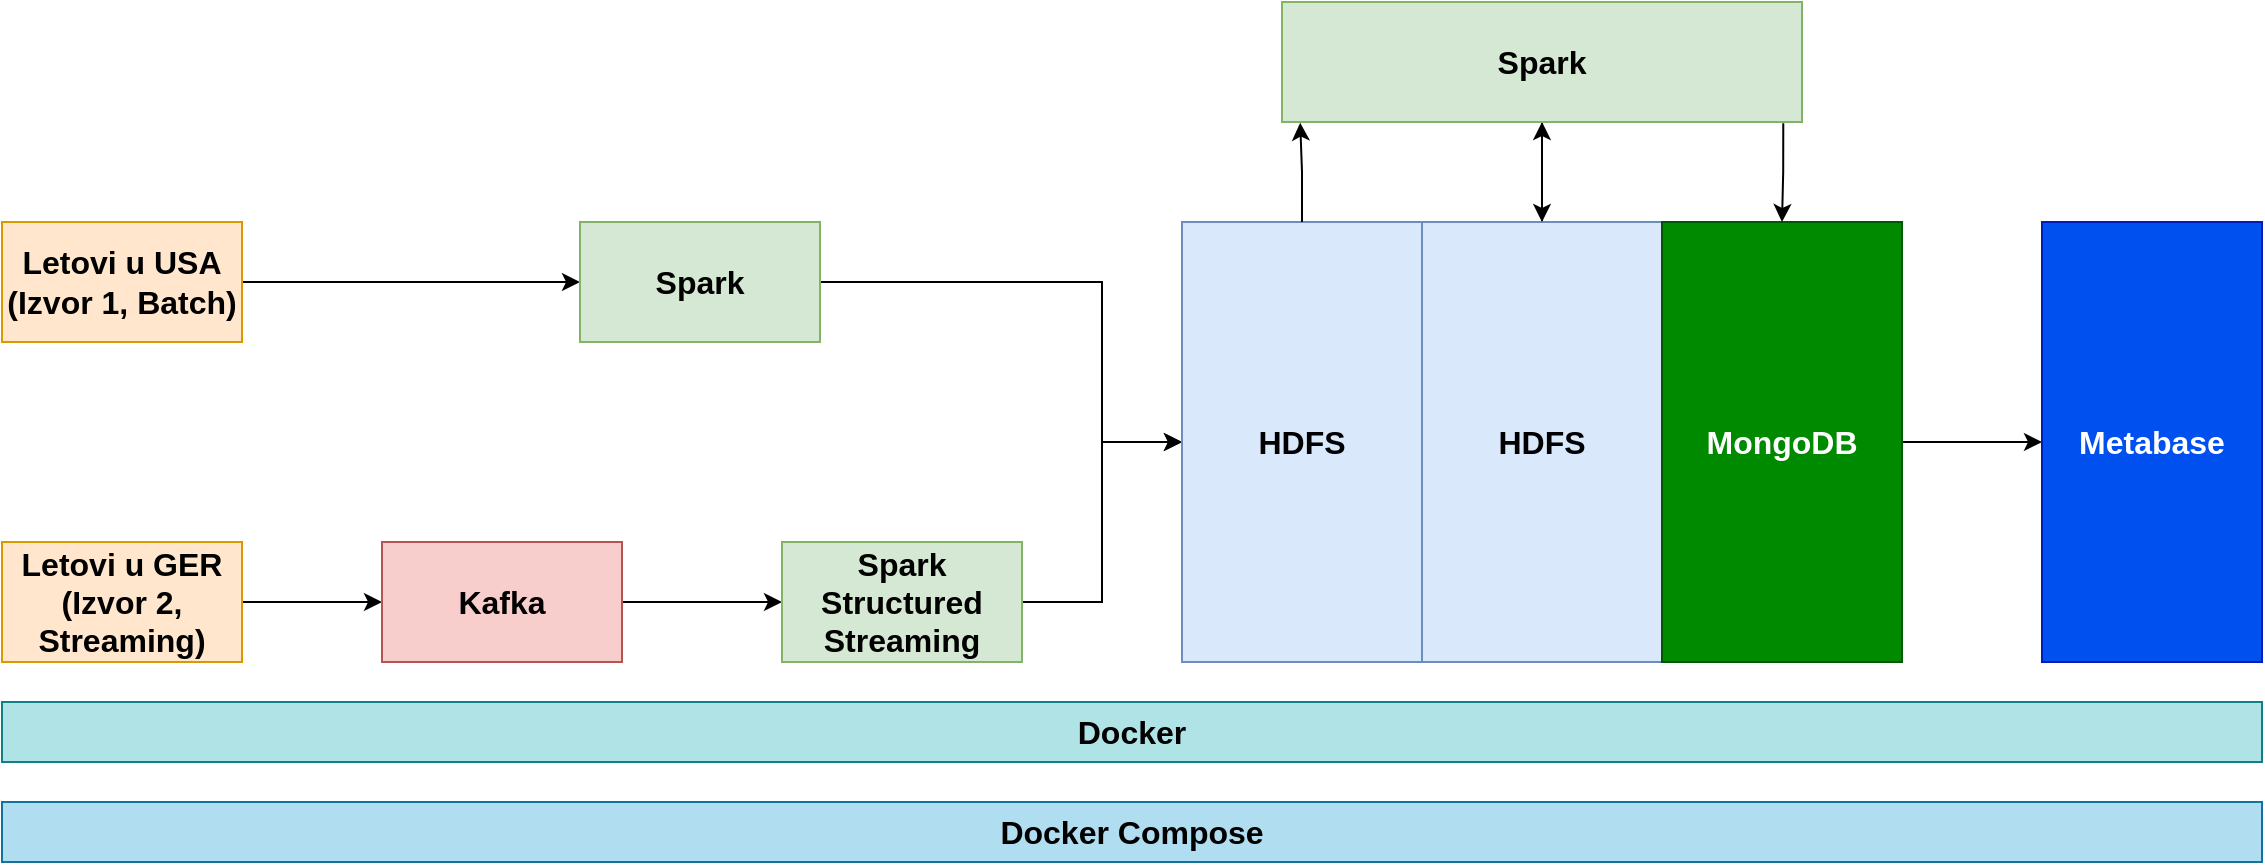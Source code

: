 <mxfile version="22.1.16" type="device">
  <diagram name="Page-1" id="_ZfTvmg6PEag7HhSXs4N">
    <mxGraphModel dx="1509" dy="806" grid="1" gridSize="10" guides="1" tooltips="1" connect="1" arrows="1" fold="1" page="1" pageScale="1" pageWidth="850" pageHeight="1100" math="0" shadow="0">
      <root>
        <mxCell id="0" />
        <mxCell id="1" parent="0" />
        <mxCell id="Gg13MGE6uSJAONW8TX25-14" style="edgeStyle=orthogonalEdgeStyle;rounded=0;orthogonalLoop=1;jettySize=auto;html=1;entryX=0;entryY=0.5;entryDx=0;entryDy=0;" parent="1" source="Gg13MGE6uSJAONW8TX25-2" target="Gg13MGE6uSJAONW8TX25-4" edge="1">
          <mxGeometry relative="1" as="geometry" />
        </mxCell>
        <mxCell id="Gg13MGE6uSJAONW8TX25-2" value="&lt;div style=&quot;font-size: 16px;&quot;&gt;Letovi u USA&lt;br style=&quot;font-size: 16px;&quot;&gt;&lt;/div&gt;&lt;div style=&quot;font-size: 16px;&quot;&gt;(Izvor 1, Batch)&lt;br style=&quot;font-size: 16px;&quot;&gt;&lt;/div&gt;" style="rounded=0;whiteSpace=wrap;html=1;fontSize=16;fontStyle=1;fillColor=#ffe6cc;strokeColor=#d79b00;" parent="1" vertex="1">
          <mxGeometry x="140" y="170" width="120" height="60" as="geometry" />
        </mxCell>
        <mxCell id="Gg13MGE6uSJAONW8TX25-12" style="edgeStyle=orthogonalEdgeStyle;rounded=0;orthogonalLoop=1;jettySize=auto;html=1;entryX=0;entryY=0.5;entryDx=0;entryDy=0;" parent="1" source="Gg13MGE6uSJAONW8TX25-3" target="Gg13MGE6uSJAONW8TX25-5" edge="1">
          <mxGeometry relative="1" as="geometry" />
        </mxCell>
        <mxCell id="Gg13MGE6uSJAONW8TX25-3" value="&lt;div style=&quot;font-size: 16px;&quot;&gt;Letovi u GER&lt;br style=&quot;font-size: 16px;&quot;&gt;&lt;/div&gt;&lt;div style=&quot;font-size: 16px;&quot;&gt;(Izvor 2, Streaming)&lt;br style=&quot;font-size: 16px;&quot;&gt;&lt;/div&gt;" style="rounded=0;whiteSpace=wrap;html=1;fontSize=16;fontStyle=1;fillColor=#ffe6cc;strokeColor=#d79b00;" parent="1" vertex="1">
          <mxGeometry x="140" y="330" width="120" height="60" as="geometry" />
        </mxCell>
        <mxCell id="Gg13MGE6uSJAONW8TX25-15" style="edgeStyle=orthogonalEdgeStyle;rounded=0;orthogonalLoop=1;jettySize=auto;html=1;entryX=0;entryY=0.5;entryDx=0;entryDy=0;" parent="1" source="Gg13MGE6uSJAONW8TX25-4" target="Gg13MGE6uSJAONW8TX25-7" edge="1">
          <mxGeometry relative="1" as="geometry">
            <Array as="points">
              <mxPoint x="690" y="200" />
              <mxPoint x="690" y="280" />
            </Array>
          </mxGeometry>
        </mxCell>
        <mxCell id="Gg13MGE6uSJAONW8TX25-4" value="Spark" style="rounded=0;whiteSpace=wrap;html=1;fontSize=16;fontStyle=1;fillColor=#d5e8d4;strokeColor=#82b366;" parent="1" vertex="1">
          <mxGeometry x="429" y="170" width="120" height="60" as="geometry" />
        </mxCell>
        <mxCell id="Gg13MGE6uSJAONW8TX25-13" style="edgeStyle=orthogonalEdgeStyle;rounded=0;orthogonalLoop=1;jettySize=auto;html=1;entryX=0;entryY=0.5;entryDx=0;entryDy=0;" parent="1" source="Gg13MGE6uSJAONW8TX25-5" target="Gg13MGE6uSJAONW8TX25-6" edge="1">
          <mxGeometry relative="1" as="geometry" />
        </mxCell>
        <mxCell id="Gg13MGE6uSJAONW8TX25-5" value="Kafka" style="rounded=0;whiteSpace=wrap;html=1;fontSize=16;fontStyle=1;fillColor=#f8cecc;strokeColor=#b85450;" parent="1" vertex="1">
          <mxGeometry x="330" y="330" width="120" height="60" as="geometry" />
        </mxCell>
        <mxCell id="Gg13MGE6uSJAONW8TX25-16" style="edgeStyle=orthogonalEdgeStyle;rounded=0;orthogonalLoop=1;jettySize=auto;html=1;entryX=0;entryY=0.5;entryDx=0;entryDy=0;" parent="1" source="Gg13MGE6uSJAONW8TX25-6" target="Gg13MGE6uSJAONW8TX25-7" edge="1">
          <mxGeometry relative="1" as="geometry" />
        </mxCell>
        <mxCell id="Gg13MGE6uSJAONW8TX25-6" value="Spark Structured Streaming" style="rounded=0;whiteSpace=wrap;html=1;fontSize=16;fontStyle=1;fillColor=#d5e8d4;strokeColor=#82b366;" parent="1" vertex="1">
          <mxGeometry x="530" y="330" width="120" height="60" as="geometry" />
        </mxCell>
        <mxCell id="Gg13MGE6uSJAONW8TX25-7" value="HDFS" style="rounded=0;whiteSpace=wrap;html=1;fontSize=16;fontStyle=1;fillColor=#dae8fc;strokeColor=#6c8ebf;" parent="1" vertex="1">
          <mxGeometry x="730" y="170" width="120" height="220" as="geometry" />
        </mxCell>
        <mxCell id="Gg13MGE6uSJAONW8TX25-18" style="edgeStyle=orthogonalEdgeStyle;rounded=0;orthogonalLoop=1;jettySize=auto;html=1;entryX=0.5;entryY=1;entryDx=0;entryDy=0;" parent="1" source="Gg13MGE6uSJAONW8TX25-8" target="Gg13MGE6uSJAONW8TX25-10" edge="1">
          <mxGeometry relative="1" as="geometry" />
        </mxCell>
        <mxCell id="Gg13MGE6uSJAONW8TX25-8" value="HDFS" style="rounded=0;whiteSpace=wrap;html=1;fontSize=16;fontStyle=1;fillColor=#dae8fc;strokeColor=#6c8ebf;" parent="1" vertex="1">
          <mxGeometry x="850" y="170" width="120" height="220" as="geometry" />
        </mxCell>
        <mxCell id="Gg13MGE6uSJAONW8TX25-22" style="edgeStyle=orthogonalEdgeStyle;rounded=0;orthogonalLoop=1;jettySize=auto;html=1;" parent="1" source="Gg13MGE6uSJAONW8TX25-9" target="Gg13MGE6uSJAONW8TX25-11" edge="1">
          <mxGeometry relative="1" as="geometry" />
        </mxCell>
        <mxCell id="Gg13MGE6uSJAONW8TX25-9" value="MongoDB" style="rounded=0;whiteSpace=wrap;html=1;fontSize=16;fontStyle=1;fillColor=#008a00;strokeColor=#005700;fontColor=#ffffff;" parent="1" vertex="1">
          <mxGeometry x="970" y="170" width="120" height="220" as="geometry" />
        </mxCell>
        <mxCell id="Gg13MGE6uSJAONW8TX25-19" style="edgeStyle=orthogonalEdgeStyle;rounded=0;orthogonalLoop=1;jettySize=auto;html=1;" parent="1" source="Gg13MGE6uSJAONW8TX25-10" target="Gg13MGE6uSJAONW8TX25-8" edge="1">
          <mxGeometry relative="1" as="geometry" />
        </mxCell>
        <mxCell id="Gg13MGE6uSJAONW8TX25-10" value="Spark" style="rounded=0;whiteSpace=wrap;html=1;fontSize=16;fontStyle=1;fillColor=#d5e8d4;strokeColor=#82b366;" parent="1" vertex="1">
          <mxGeometry x="780" y="60" width="260" height="60" as="geometry" />
        </mxCell>
        <mxCell id="Gg13MGE6uSJAONW8TX25-11" value="Metabase" style="rounded=0;whiteSpace=wrap;html=1;fontSize=16;fontStyle=1;fillColor=#0050ef;fontColor=#ffffff;strokeColor=#001DBC;" parent="1" vertex="1">
          <mxGeometry x="1160" y="170" width="110" height="220" as="geometry" />
        </mxCell>
        <mxCell id="Gg13MGE6uSJAONW8TX25-17" style="edgeStyle=orthogonalEdgeStyle;rounded=0;orthogonalLoop=1;jettySize=auto;html=1;entryX=0.035;entryY=1.006;entryDx=0;entryDy=0;entryPerimeter=0;" parent="1" source="Gg13MGE6uSJAONW8TX25-7" target="Gg13MGE6uSJAONW8TX25-10" edge="1">
          <mxGeometry relative="1" as="geometry" />
        </mxCell>
        <mxCell id="Gg13MGE6uSJAONW8TX25-21" style="edgeStyle=orthogonalEdgeStyle;rounded=0;orthogonalLoop=1;jettySize=auto;html=1;entryX=0.5;entryY=0;entryDx=0;entryDy=0;exitX=0.964;exitY=1.011;exitDx=0;exitDy=0;exitPerimeter=0;" parent="1" source="Gg13MGE6uSJAONW8TX25-10" target="Gg13MGE6uSJAONW8TX25-9" edge="1">
          <mxGeometry relative="1" as="geometry">
            <mxPoint x="1030" y="120" as="sourcePoint" />
          </mxGeometry>
        </mxCell>
        <mxCell id="tBwNzkfxkgdMuuOK9Oju-1" value="&lt;div&gt;Docker&lt;/div&gt;" style="rounded=0;whiteSpace=wrap;html=1;fontSize=16;fontStyle=1;fillColor=#b0e3e6;strokeColor=#0e8088;" vertex="1" parent="1">
          <mxGeometry x="140" y="410" width="1130" height="30" as="geometry" />
        </mxCell>
        <mxCell id="tBwNzkfxkgdMuuOK9Oju-5" value="&lt;div&gt;Docker Compose&lt;br&gt;&lt;/div&gt;" style="rounded=0;whiteSpace=wrap;html=1;fontSize=16;fontStyle=1;fillColor=#b1ddf0;strokeColor=#10739e;" vertex="1" parent="1">
          <mxGeometry x="140" y="460" width="1130" height="30" as="geometry" />
        </mxCell>
      </root>
    </mxGraphModel>
  </diagram>
</mxfile>
